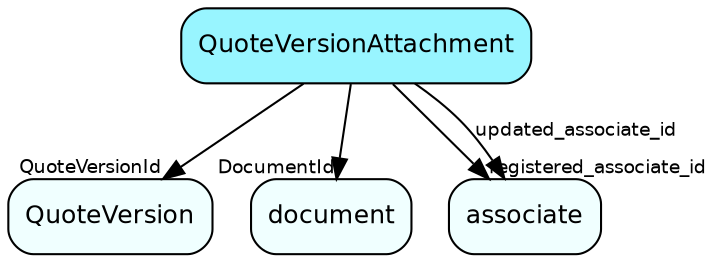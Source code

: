 digraph QuoteVersionAttachment  {
node [shape = box style="rounded, filled" fontname = "Helvetica" fontsize = "12" ]
edge [fontname = "Helvetica" fontsize = "9"]

QuoteVersionAttachment[fillcolor = "cadetblue1"]
QuoteVersion[fillcolor = "azure1"]
document[fillcolor = "azure1"]
associate[fillcolor = "azure1"]
QuoteVersionAttachment -> QuoteVersion [headlabel = "QuoteVersionId"]
QuoteVersionAttachment -> document [headlabel = "DocumentId"]
QuoteVersionAttachment -> associate [headlabel = "registered_associate_id"]
QuoteVersionAttachment -> associate [label = "updated_associate_id"]
}
